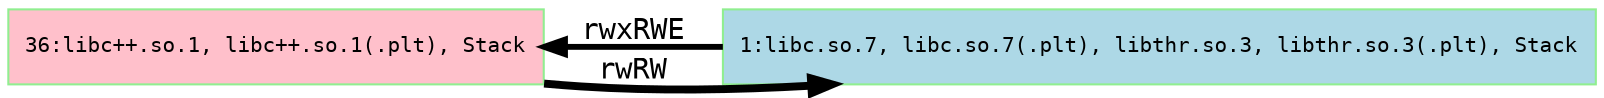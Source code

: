 digraph G {
	graph [rankdir=RL]
	node [color=lightgreen fillcolor=lightblue fontname=Courier fontsize=10 style=filled]
	edge [fontname=Courier]
	node [fontname=Courier shape=record size="6,6"]
	1 [label="1:libc.so.7, libc.so.7(.plt), libthr.so.3, libthr.so.3(.plt), Stack" fillcolor=lightblue rank=same]
	36 [label="36:libc++.so.1, libc++.so.1(.plt), Stack" fillcolor=pink rank=same]
	1 -> 36 [label=rwxRWE penwidth=2.807535028068773]
	36 -> 1 [label=rwRW penwidth=3.79218149614862]
}

